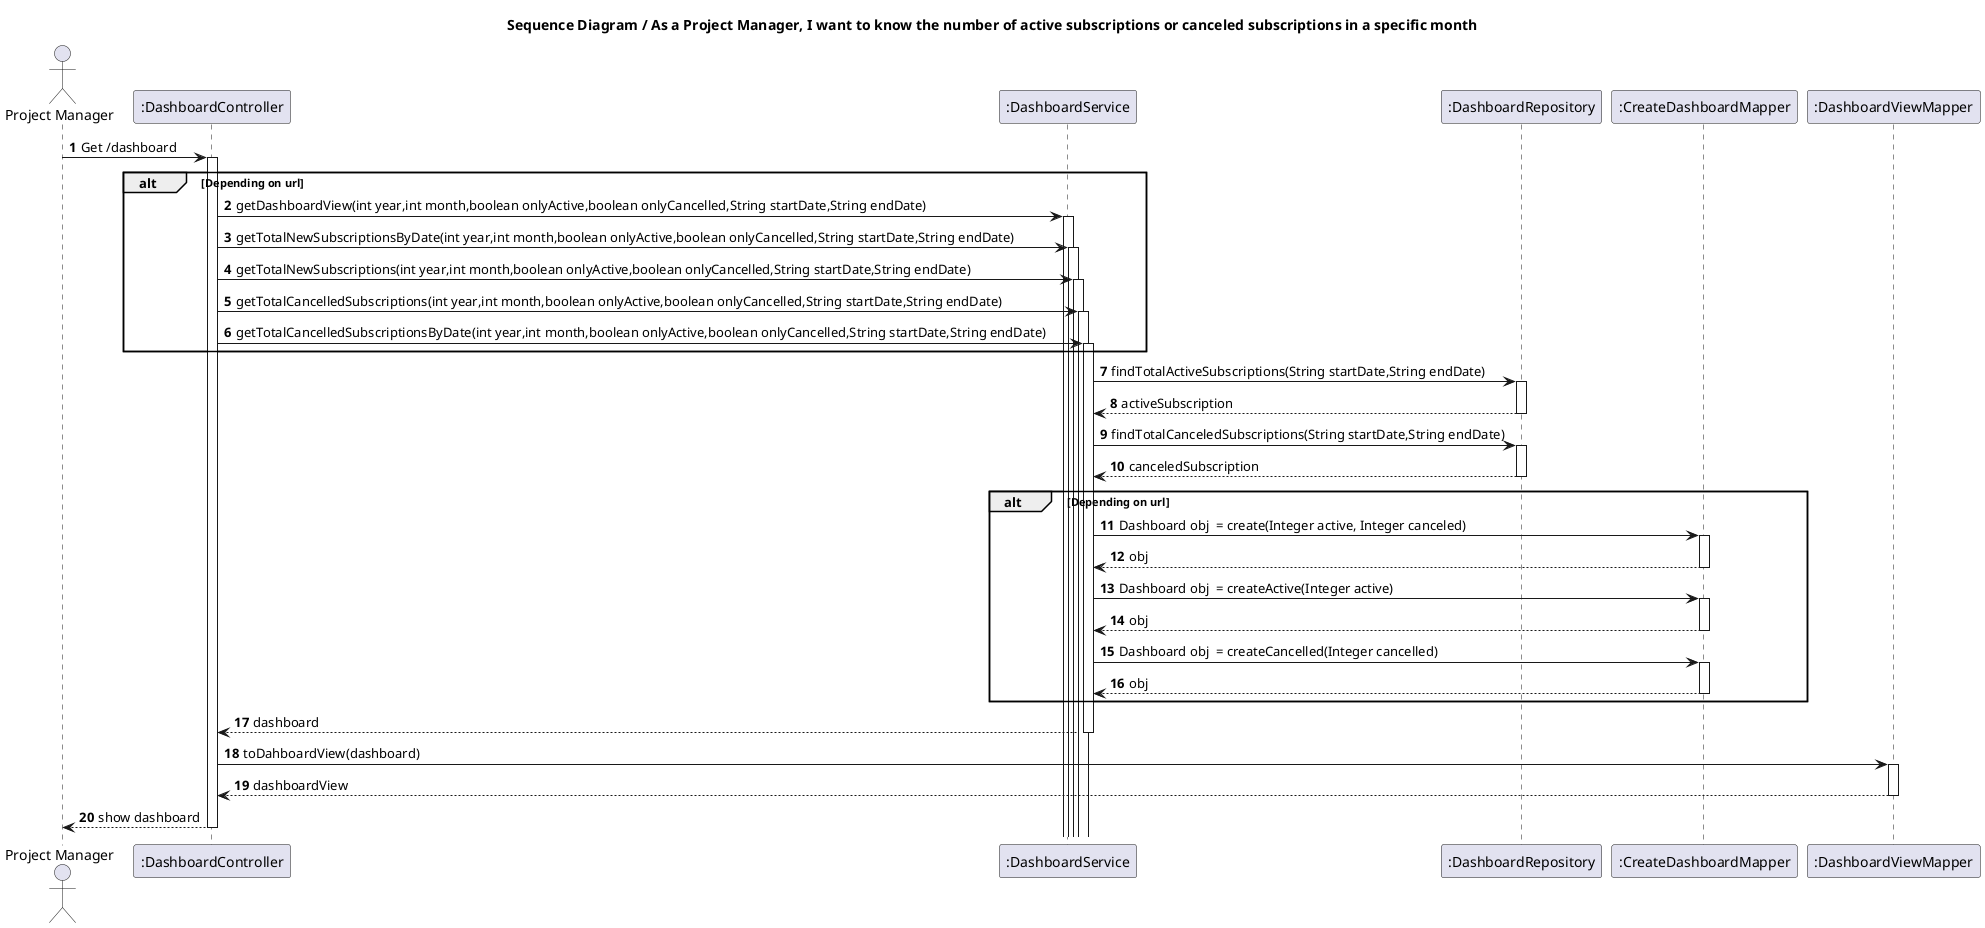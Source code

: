 @startuml
'https://plantuml.com/sequence-diagram
autoactivate on
autonumber
title Sequence Diagram / As a Project Manager, I want to know the number of active subscriptions or canceled subscriptions in a specific month

autonumber

actor "Project Manager" as Ac
participant ":DashboardController" as Ctrl
participant ":DashboardService" as Serv
participant ":DashboardRepository" as Repo
participant ":CreateDashboardMapper" as Mapper
participant ":DashboardViewMapper" as View


Ac -> Ctrl : Get /dashboard
alt Depending on url
Ctrl -> Serv :getDashboardView(int year,int month,boolean onlyActive,boolean onlyCancelled,String startDate,String endDate)
Ctrl -> Serv :getTotalNewSubscriptionsByDate(int year,int month,boolean onlyActive,boolean onlyCancelled,String startDate,String endDate)
Ctrl -> Serv :getTotalNewSubscriptions(int year,int month,boolean onlyActive,boolean onlyCancelled,String startDate,String endDate)
Ctrl -> Serv :getTotalCancelledSubscriptions(int year,int month,boolean onlyActive,boolean onlyCancelled,String startDate,String endDate)
Ctrl -> Serv :getTotalCancelledSubscriptionsByDate(int year,int month,boolean onlyActive,boolean onlyCancelled,String startDate,String endDate)

end
Serv -> Repo :findTotalActiveSubscriptions(String startDate,String endDate)
Repo --> Serv: activeSubscription
Serv -> Repo :findTotalCanceledSubscriptions(String startDate,String endDate)
Repo --> Serv: canceledSubscription
alt Depending on url
Serv -> Mapper :Dashboard obj  = create(Integer active, Integer canceled)
Mapper --> Serv: obj

Serv -> Mapper :Dashboard obj  = createActive(Integer active)
Mapper --> Serv: obj

Serv -> Mapper :Dashboard obj  = createCancelled(Integer cancelled)
Mapper --> Serv: obj

end

Serv -->Ctrl: dashboard
Ctrl ->View: toDahboardView(dashboard)
View -->Ctrl: dashboardView

Ac <-- Ctrl : show dashboard

@enduml